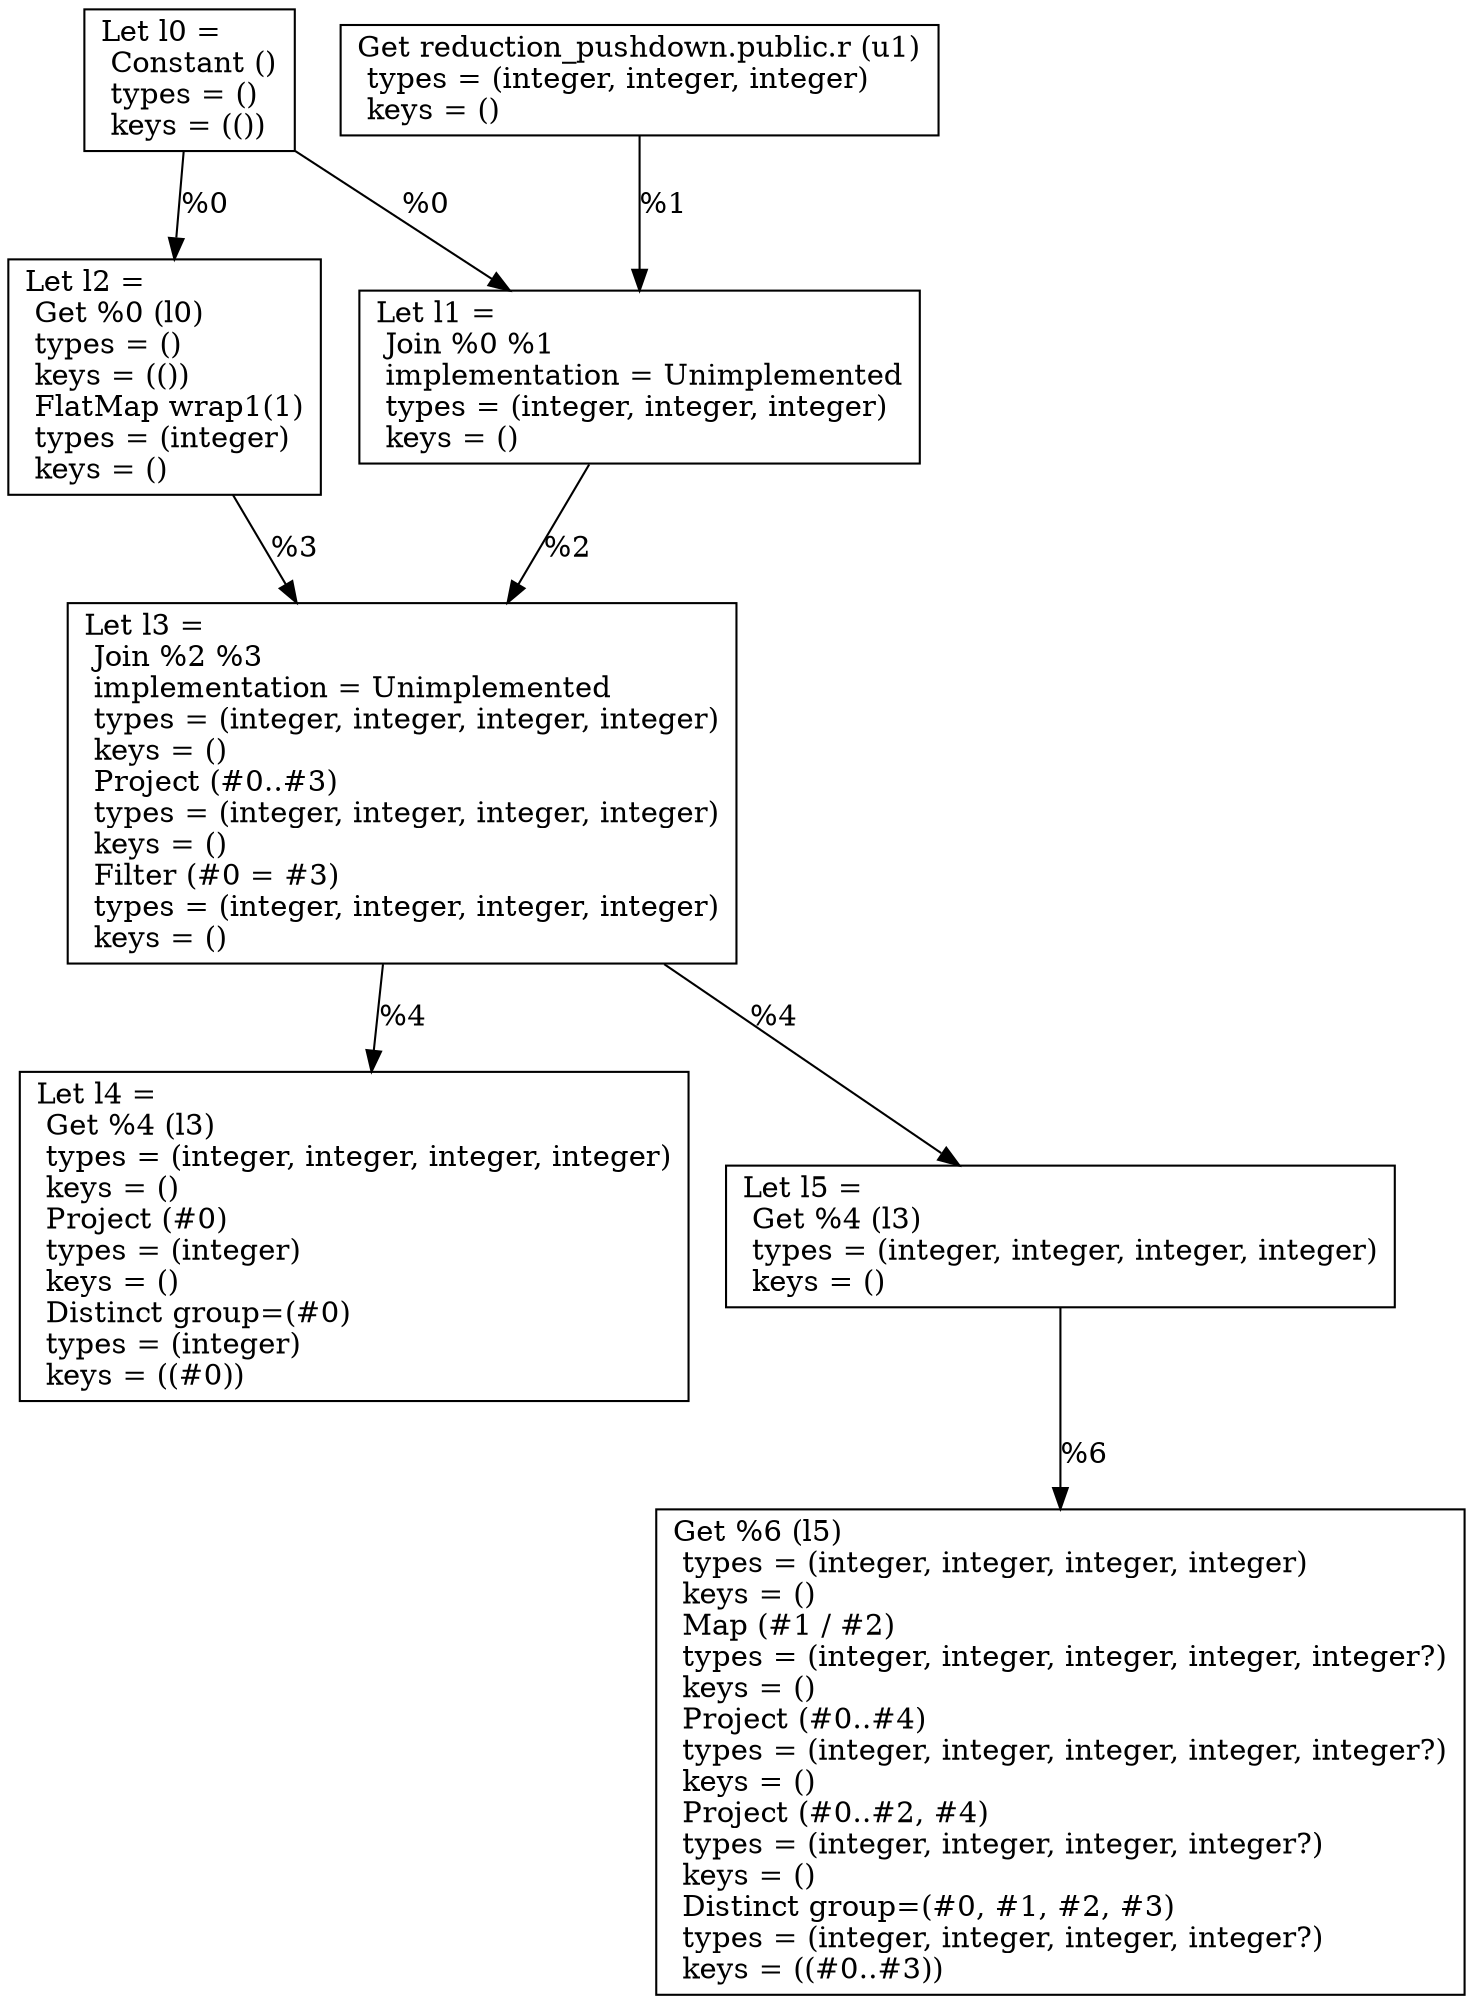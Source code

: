 digraph G {
    node0 [shape = record, label="Let l0 =\l Constant ()\l  types = ()\l  keys = (())\l"]
    node1 [shape = record, label=" Get reduction_pushdown.public.r (u1)\l  types = (integer, integer, integer)\l  keys = ()\l"]
    node2 [shape = record, label="Let l1 =\l Join %0 %1\l  implementation = Unimplemented\l  types = (integer, integer, integer)\l  keys = ()\l"]
    node3 [shape = record, label="Let l2 =\l Get %0 (l0)\l  types = ()\l  keys = (())\l FlatMap wrap1(1)\l  types = (integer)\l  keys = ()\l"]
    node4 [shape = record, label="Let l3 =\l Join %2 %3\l  implementation = Unimplemented\l  types = (integer, integer, integer, integer)\l  keys = ()\l Project (#0..#3)\l  types = (integer, integer, integer, integer)\l  keys = ()\l Filter (#0 = #3)\l  types = (integer, integer, integer, integer)\l  keys = ()\l"]
    node5 [shape = record, label="Let l4 =\l Get %4 (l3)\l  types = (integer, integer, integer, integer)\l  keys = ()\l Project (#0)\l  types = (integer)\l  keys = ()\l Distinct group=(#0)\l  types = (integer)\l  keys = ((#0))\l"]
    node6 [shape = record, label="Let l5 =\l Get %4 (l3)\l  types = (integer, integer, integer, integer)\l  keys = ()\l"]
    node7 [shape = record, label=" Get %6 (l5)\l  types = (integer, integer, integer, integer)\l  keys = ()\l Map (#1 / #2)\l  types = (integer, integer, integer, integer, integer?)\l  keys = ()\l Project (#0..#4)\l  types = (integer, integer, integer, integer, integer?)\l  keys = ()\l Project (#0..#2, #4)\l  types = (integer, integer, integer, integer?)\l  keys = ()\l Distinct group=(#0, #1, #2, #3)\l  types = (integer, integer, integer, integer?)\l  keys = ((#0..#3))\l"]
    node3 -> node4 [label = "%3\l"]
    node0 -> node3 [label = "%0\l"]
    node4 -> node6 [label = "%4\l"]
    node4 -> node5 [label = "%4\l"]
    node0 -> node2 [label = "%0\l"]
    node2 -> node4 [label = "%2\l"]
    node6 -> node7 [label = "%6\l"]
    node1 -> node2 [label = "%1\l"]
}

